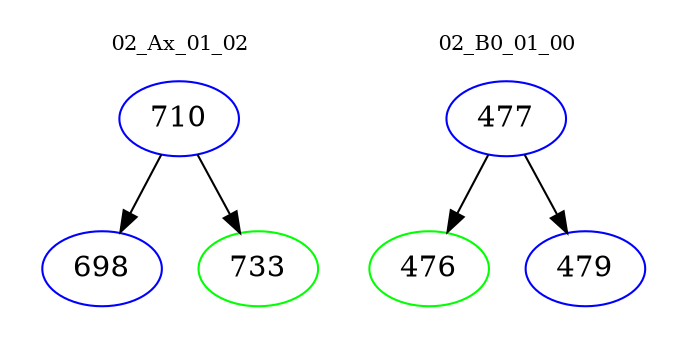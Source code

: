 digraph{
subgraph cluster_0 {
color = white
label = "02_Ax_01_02";
fontsize=10;
T0_710 [label="710", color="blue"]
T0_710 -> T0_698 [color="black"]
T0_698 [label="698", color="blue"]
T0_710 -> T0_733 [color="black"]
T0_733 [label="733", color="green"]
}
subgraph cluster_1 {
color = white
label = "02_B0_01_00";
fontsize=10;
T1_477 [label="477", color="blue"]
T1_477 -> T1_476 [color="black"]
T1_476 [label="476", color="green"]
T1_477 -> T1_479 [color="black"]
T1_479 [label="479", color="blue"]
}
}
